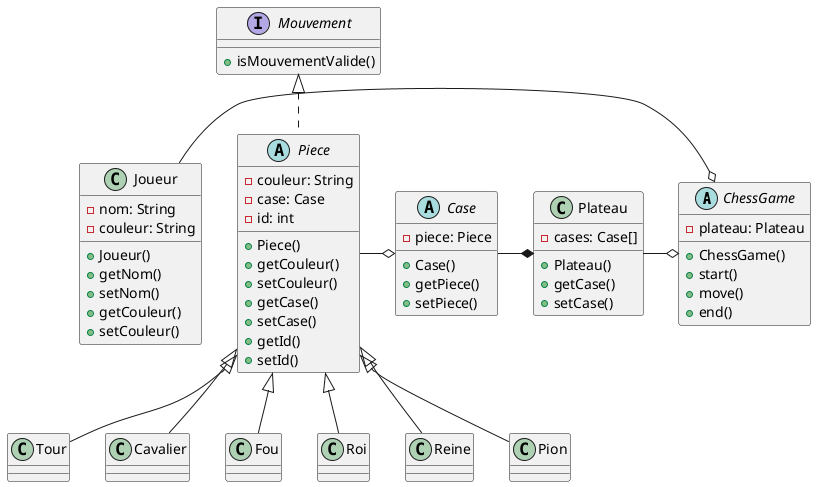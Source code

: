 @startuml

abstract class ChessGame {
    -plateau: Plateau
    +ChessGame()
    +start()
    +move()
    +end()
}

class Joueur {
    -nom: String
    -couleur: String
    +Joueur()
    +getNom()
    +setNom()
    +getCouleur()
    +setCouleur()
}



class Plateau{
    -cases: Case[]
    +Plateau()
    +getCase()
    +setCase()

}



abstract class Case {
    -piece: Piece
    +Case()
    +getPiece()
    +setPiece()
}

abstract class Piece implements Mouvement {
    -couleur: String
    -case: Case
    -id: int
    +Piece()
    +getCouleur()
    +setCouleur()
    +getCase()
    +setCase()
    +getId()
    +setId()
}

class Tour extends Piece {

}

class Cavalier extends Piece {

}

class Fou extends Piece {

}

class Roi extends Piece {

}

class Reine extends Piece {

}

class Pion extends Piece {

}

Interface Mouvement {
    +isMouvementValide()
}


Joueur -o ChessGame
Plateau -o ChessGame
Piece -o Case
Case -* Plateau
@enduml